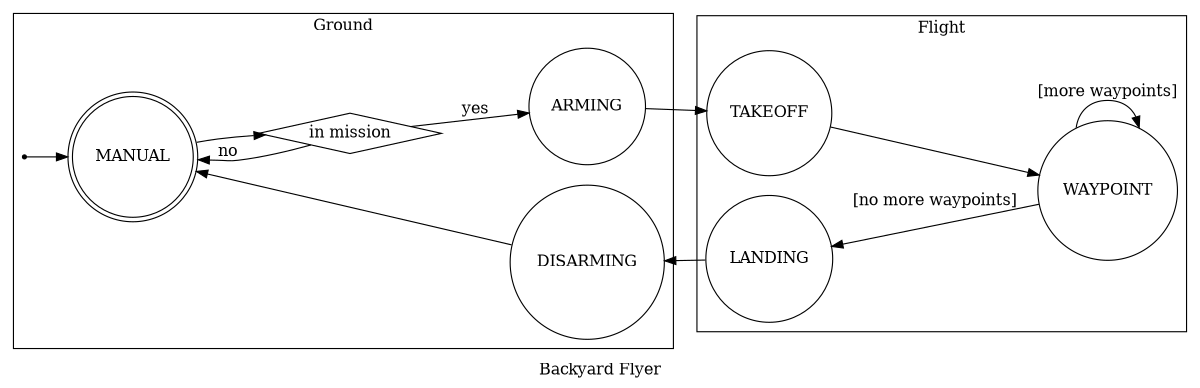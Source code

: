 digraph finite_state_machine {
    rankdir=LR;
    size="8,5"
    label = "Backyard Flyer"

    subgraph cluster_solution {
        label = "Ground"

        init [shape = point ];
        in_mission [shape = diamond, label = "in mission" ];

        MANUAL [shape = doublecircle];
        ARMING [shape = circle];
        DISARMING [shape = circle];

        {rank=same; ARMING, DISARMING}
    }

    subgraph cluster_flight {
        label = "Flight"

        TAKEOFF [shape = circle];
        WAYPOINT [shape = circle];
        LANDING [shape = circle];

        {rank=same; TAKEOFF, LANDING}
    }


    init -> MANUAL;
    MANUAL -> in_mission;
    in_mission  -> ARMING [ label = "yes" ];
    in_mission  -> MANUAL [ label = "no" ];
    ARMING -> TAKEOFF [ label = "" ];
    TAKEOFF -> WAYPOINT [ label = "" ];
    WAYPOINT -> WAYPOINT [ label = "[more waypoints]" ];
    WAYPOINT -> LANDING [ label = "[no more waypoints]" ];
    LANDING -> DISARMING [ label = "" ];
    DISARMING -> MANUAL [ label = "" ];
}
